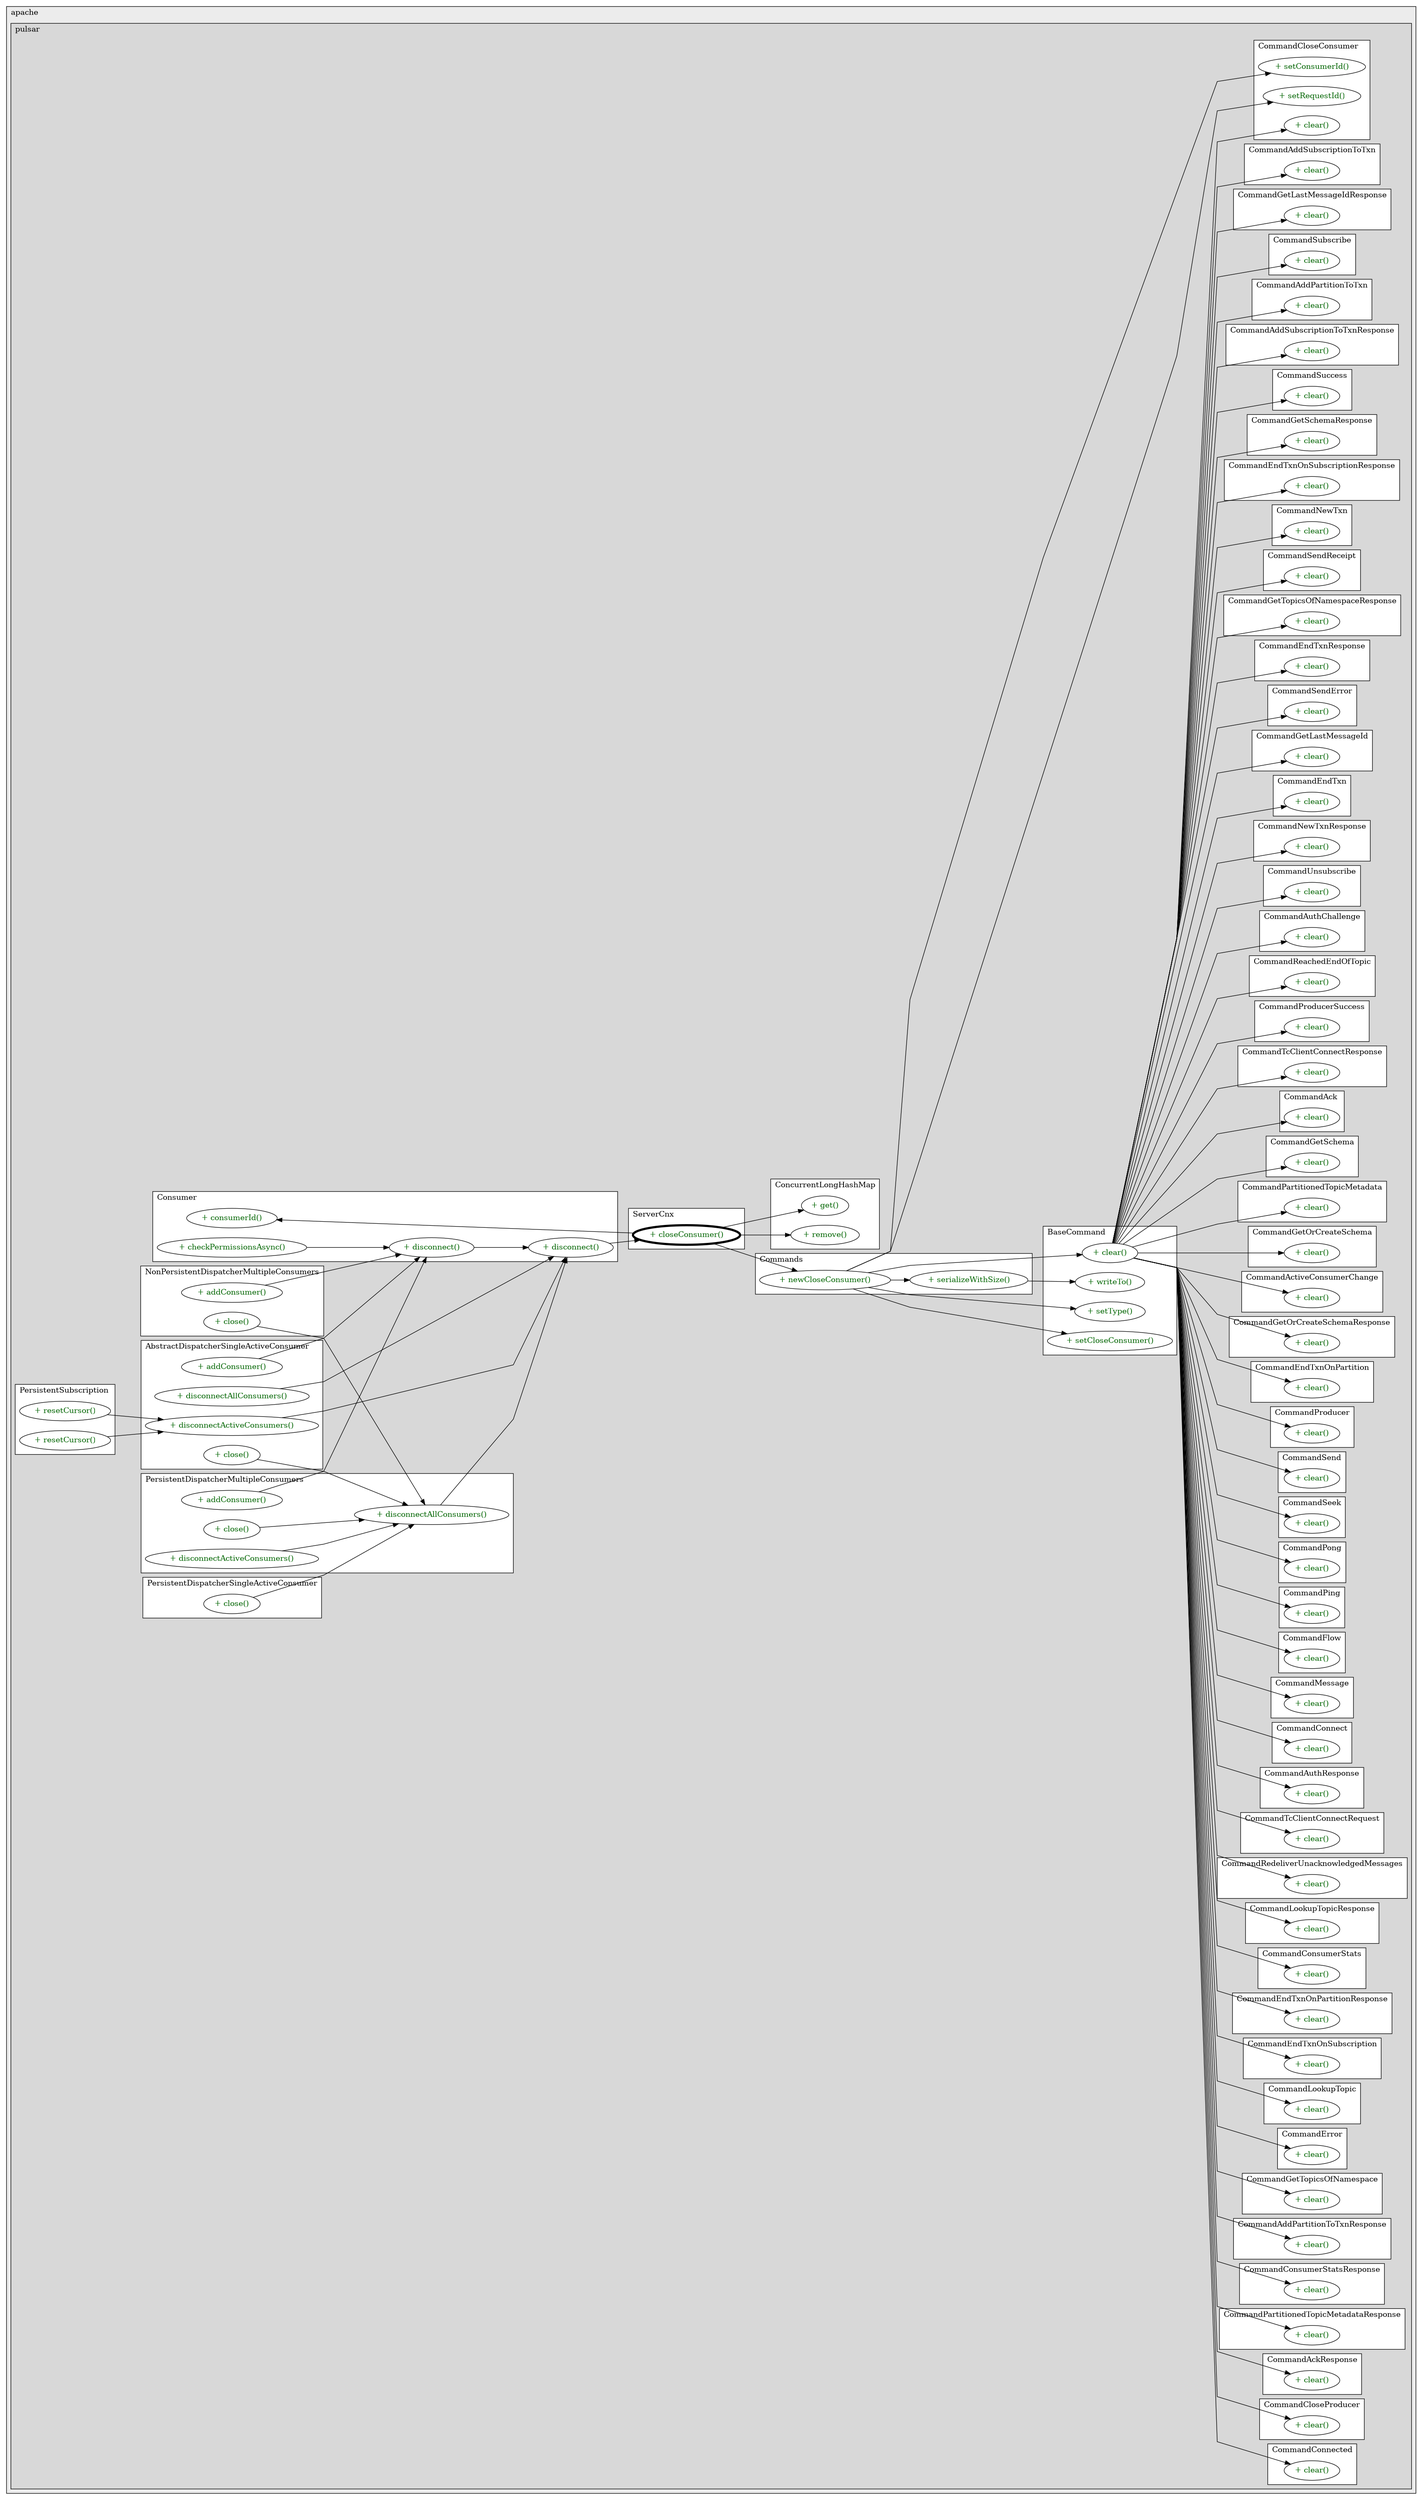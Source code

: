 @startuml

/' diagram meta data start
config=CallConfiguration;
{
  "rootMethod": "org.apache.pulsar.broker.service.ServerCnx#closeConsumer(Consumer)",
  "projectClassification": {
    "searchMode": "OpenProject", // OpenProject, AllProjects
    "includedProjects": "",
    "pathEndKeywords": "*.impl",
    "isClientPath": "",
    "isClientName": "",
    "isTestPath": "",
    "isTestName": "",
    "isMappingPath": "",
    "isMappingName": "",
    "isDataAccessPath": "",
    "isDataAccessName": "",
    "isDataStructurePath": "",
    "isDataStructureName": "",
    "isInterfaceStructuresPath": "",
    "isInterfaceStructuresName": "",
    "isEntryPointPath": "",
    "isEntryPointName": "",
    "treatFinalFieldsAsMandatory": false
  },
  "graphRestriction": {
    "classPackageExcludeFilter": "",
    "classPackageIncludeFilter": "",
    "classNameExcludeFilter": "",
    "classNameIncludeFilter": "",
    "methodNameExcludeFilter": "",
    "methodNameIncludeFilter": "",
    "removeByInheritance": "", // inheritance/annotation based filtering is done in a second step
    "removeByAnnotation": "",
    "removeByClassPackage": "", // cleanup the graph after inheritance/annotation based filtering is done
    "removeByClassName": "",
    "cutMappings": false,
    "cutEnum": true,
    "cutTests": true,
    "cutClient": true,
    "cutDataAccess": true,
    "cutInterfaceStructures": true,
    "cutDataStructures": true,
    "cutGetterAndSetter": true,
    "cutConstructors": true
  },
  "graphTraversal": {
    "forwardDepth": 3,
    "backwardDepth": 3,
    "classPackageExcludeFilter": "",
    "classPackageIncludeFilter": "",
    "classNameExcludeFilter": "",
    "classNameIncludeFilter": "",
    "methodNameExcludeFilter": "",
    "methodNameIncludeFilter": "",
    "hideMappings": false,
    "hideDataStructures": false,
    "hidePrivateMethods": true,
    "hideInterfaceCalls": true, // indirection: implementation -> interface (is hidden) -> implementation
    "onlyShowApplicationEntryPoints": false, // root node is included
    "useMethodCallsForStructureDiagram": "ForwardOnly" // ForwardOnly, BothDirections, No
  },
  "details": {
    "aggregation": "GroupByClass", // ByClass, GroupByClass, None
    "showMethodParametersTypes": false,
    "showMethodParametersNames": false,
    "showMethodReturnType": false,
    "showPackageLevels": 2,
    "showCallOrder": false,
    "edgeMode": "MethodsOnly", // TypesOnly, MethodsOnly, TypesAndMethods, MethodsAndDirectTypeUsage
    "showDetailedClassStructure": false
  },
  "rootClass": "org.apache.pulsar.broker.service.ServerCnx",
  "extensionCallbackMethod": "" // qualified.class.name#methodName - signature: public static String method(String)
}
diagram meta data end '/



digraph g {
    rankdir="LR"
    splines=polyline
    

'nodes 
subgraph cluster_1411517106 { 
   	label=apache
	labeljust=l
	fillcolor="#ececec"
	style=filled
   
   subgraph cluster_523310109 { 
   	label=pulsar
	labeljust=l
	fillcolor="#d8d8d8"
	style=filled
   
   subgraph cluster_1009595974 { 
   	label=CommandSuccess
	labeljust=l
	fillcolor=white
	style=filled
   
   CommandSuccess297559756XXXclear0[
	label="+ clear()"
	style=filled
	fillcolor=white
	tooltip="CommandSuccess

null"
	fontcolor=darkgreen
];
} 

subgraph cluster_1071744038 { 
   	label=CommandAddSubscriptionToTxn
	labeljust=l
	fillcolor=white
	style=filled
   
   CommandAddSubscriptionToTxn297559756XXXclear0[
	label="+ clear()"
	style=filled
	fillcolor=white
	tooltip="CommandAddSubscriptionToTxn

null"
	fontcolor=darkgreen
];
} 

subgraph cluster_1084495104 { 
   	label=CommandConnected
	labeljust=l
	fillcolor=white
	style=filled
   
   CommandConnected297559756XXXclear0[
	label="+ clear()"
	style=filled
	fillcolor=white
	tooltip="CommandConnected

null"
	fontcolor=darkgreen
];
} 

subgraph cluster_1099842015 { 
   	label=CommandCloseProducer
	labeljust=l
	fillcolor=white
	style=filled
   
   CommandCloseProducer297559756XXXclear0[
	label="+ clear()"
	style=filled
	fillcolor=white
	tooltip="CommandCloseProducer

null"
	fontcolor=darkgreen
];
} 

subgraph cluster_1132581343 { 
   	label=CommandAckResponse
	labeljust=l
	fillcolor=white
	style=filled
   
   CommandAckResponse297559756XXXclear0[
	label="+ clear()"
	style=filled
	fillcolor=white
	tooltip="CommandAckResponse

null"
	fontcolor=darkgreen
];
} 

subgraph cluster_1184701567 { 
   	label=CommandPartitionedTopicMetadataResponse
	labeljust=l
	fillcolor=white
	style=filled
   
   CommandPartitionedTopicMetadataResponse297559756XXXclear0[
	label="+ clear()"
	style=filled
	fillcolor=white
	tooltip="CommandPartitionedTopicMetadataResponse

null"
	fontcolor=darkgreen
];
} 

subgraph cluster_1224357303 { 
   	label=Consumer
	labeljust=l
	fillcolor=white
	style=filled
   
   Consumer1718290011XXXcheckPermissionsAsync0[
	label="+ checkPermissionsAsync()"
	style=filled
	fillcolor=white
	tooltip="Consumer

null"
	fontcolor=darkgreen
];

Consumer1718290011XXXconsumerId0[
	label="+ consumerId()"
	style=filled
	fillcolor=white
	tooltip="Consumer

null"
	fontcolor=darkgreen
];

Consumer1718290011XXXdisconnect0[
	label="+ disconnect()"
	style=filled
	fillcolor=white
	tooltip="Consumer

null"
	fontcolor=darkgreen
];

Consumer1718290011XXXdisconnect64711720[
	label="+ disconnect()"
	style=filled
	fillcolor=white
	tooltip="Consumer

null"
	fontcolor=darkgreen
];
} 

subgraph cluster_124729121 { 
   	label=CommandConsumerStatsResponse
	labeljust=l
	fillcolor=white
	style=filled
   
   CommandConsumerStatsResponse297559756XXXclear0[
	label="+ clear()"
	style=filled
	fillcolor=white
	tooltip="CommandConsumerStatsResponse

null"
	fontcolor=darkgreen
];
} 

subgraph cluster_1295067010 { 
   	label=CommandAddPartitionToTxnResponse
	labeljust=l
	fillcolor=white
	style=filled
   
   CommandAddPartitionToTxnResponse297559756XXXclear0[
	label="+ clear()"
	style=filled
	fillcolor=white
	tooltip="CommandAddPartitionToTxnResponse

null"
	fontcolor=darkgreen
];
} 

subgraph cluster_138098803 { 
   	label=CommandGetTopicsOfNamespace
	labeljust=l
	fillcolor=white
	style=filled
   
   CommandGetTopicsOfNamespace297559756XXXclear0[
	label="+ clear()"
	style=filled
	fillcolor=white
	tooltip="CommandGetTopicsOfNamespace

null"
	fontcolor=darkgreen
];
} 

subgraph cluster_1398234495 { 
   	label=CommandError
	labeljust=l
	fillcolor=white
	style=filled
   
   CommandError297559756XXXclear0[
	label="+ clear()"
	style=filled
	fillcolor=white
	tooltip="CommandError

null"
	fontcolor=darkgreen
];
} 

subgraph cluster_1401742860 { 
   	label=CommandLookupTopic
	labeljust=l
	fillcolor=white
	style=filled
   
   CommandLookupTopic297559756XXXclear0[
	label="+ clear()"
	style=filled
	fillcolor=white
	tooltip="CommandLookupTopic

null"
	fontcolor=darkgreen
];
} 

subgraph cluster_1405374900 { 
   	label=CommandEndTxnOnSubscription
	labeljust=l
	fillcolor=white
	style=filled
   
   CommandEndTxnOnSubscription297559756XXXclear0[
	label="+ clear()"
	style=filled
	fillcolor=white
	tooltip="CommandEndTxnOnSubscription

null"
	fontcolor=darkgreen
];
} 

subgraph cluster_1579233516 { 
   	label=CommandEndTxnOnPartitionResponse
	labeljust=l
	fillcolor=white
	style=filled
   
   CommandEndTxnOnPartitionResponse297559756XXXclear0[
	label="+ clear()"
	style=filled
	fillcolor=white
	tooltip="CommandEndTxnOnPartitionResponse

null"
	fontcolor=darkgreen
];
} 

subgraph cluster_1645707584 { 
   	label=CommandConsumerStats
	labeljust=l
	fillcolor=white
	style=filled
   
   CommandConsumerStats297559756XXXclear0[
	label="+ clear()"
	style=filled
	fillcolor=white
	tooltip="CommandConsumerStats

null"
	fontcolor=darkgreen
];
} 

subgraph cluster_1712165485 { 
   	label=CommandLookupTopicResponse
	labeljust=l
	fillcolor=white
	style=filled
   
   CommandLookupTopicResponse297559756XXXclear0[
	label="+ clear()"
	style=filled
	fillcolor=white
	tooltip="CommandLookupTopicResponse

null"
	fontcolor=darkgreen
];
} 

subgraph cluster_1713935946 { 
   	label=CommandRedeliverUnacknowledgedMessages
	labeljust=l
	fillcolor=white
	style=filled
   
   CommandRedeliverUnacknowledgedMessages297559756XXXclear0[
	label="+ clear()"
	style=filled
	fillcolor=white
	tooltip="CommandRedeliverUnacknowledgedMessages

null"
	fontcolor=darkgreen
];
} 

subgraph cluster_1716924171 { 
   	label=PersistentDispatcherMultipleConsumers
	labeljust=l
	fillcolor=white
	style=filled
   
   PersistentDispatcherMultipleConsumers1101090806XXXaddConsumer503125994[
	label="+ addConsumer()"
	style=filled
	fillcolor=white
	tooltip="PersistentDispatcherMultipleConsumers

null"
	fontcolor=darkgreen
];

PersistentDispatcherMultipleConsumers1101090806XXXclose0[
	label="+ close()"
	style=filled
	fillcolor=white
	tooltip="PersistentDispatcherMultipleConsumers

&#10;  mark dispatcher closed to stop new incoming requests and disconnect all consumers.&#10; &#10;  @return&#10; "
	fontcolor=darkgreen
];

PersistentDispatcherMultipleConsumers1101090806XXXdisconnectActiveConsumers64711720[
	label="+ disconnectActiveConsumers()"
	style=filled
	fillcolor=white
	tooltip="PersistentDispatcherMultipleConsumers

&#10;  Disconnect active consumers.&#10; "
	fontcolor=darkgreen
];

PersistentDispatcherMultipleConsumers1101090806XXXdisconnectAllConsumers64711720[
	label="+ disconnectAllConsumers()"
	style=filled
	fillcolor=white
	tooltip="PersistentDispatcherMultipleConsumers

&#10;  disconnect all consumers.&#10; &#10;  @return&#10; "
	fontcolor=darkgreen
];
} 

subgraph cluster_1789558120 { 
   	label=CommandTcClientConnectRequest
	labeljust=l
	fillcolor=white
	style=filled
   
   CommandTcClientConnectRequest297559756XXXclear0[
	label="+ clear()"
	style=filled
	fillcolor=white
	tooltip="CommandTcClientConnectRequest

null"
	fontcolor=darkgreen
];
} 

subgraph cluster_179445426 { 
   	label=CommandAuthResponse
	labeljust=l
	fillcolor=white
	style=filled
   
   CommandAuthResponse297559756XXXclear0[
	label="+ clear()"
	style=filled
	fillcolor=white
	tooltip="CommandAuthResponse

null"
	fontcolor=darkgreen
];
} 

subgraph cluster_1808925345 { 
   	label=CommandConnect
	labeljust=l
	fillcolor=white
	style=filled
   
   CommandConnect297559756XXXclear0[
	label="+ clear()"
	style=filled
	fillcolor=white
	tooltip="CommandConnect

null"
	fontcolor=darkgreen
];
} 

subgraph cluster_1812498878 { 
   	label=CommandMessage
	labeljust=l
	fillcolor=white
	style=filled
   
   CommandMessage297559756XXXclear0[
	label="+ clear()"
	style=filled
	fillcolor=white
	tooltip="CommandMessage

null"
	fontcolor=darkgreen
];
} 

subgraph cluster_183675607 { 
   	label=CommandFlow
	labeljust=l
	fillcolor=white
	style=filled
   
   CommandFlow297559756XXXclear0[
	label="+ clear()"
	style=filled
	fillcolor=white
	tooltip="CommandFlow

null"
	fontcolor=darkgreen
];
} 

subgraph cluster_183970587 { 
   	label=CommandPing
	labeljust=l
	fillcolor=white
	style=filled
   
   CommandPing297559756XXXclear0[
	label="+ clear()"
	style=filled
	fillcolor=white
	tooltip="CommandPing

null"
	fontcolor=darkgreen
];
} 

subgraph cluster_183976353 { 
   	label=CommandPong
	labeljust=l
	fillcolor=white
	style=filled
   
   CommandPong297559756XXXclear0[
	label="+ clear()"
	style=filled
	fillcolor=white
	tooltip="CommandPong

null"
	fontcolor=darkgreen
];
} 

subgraph cluster_184055841 { 
   	label=CommandSeek
	labeljust=l
	fillcolor=white
	style=filled
   
   CommandSeek297559756XXXclear0[
	label="+ clear()"
	style=filled
	fillcolor=white
	tooltip="CommandSeek

null"
	fontcolor=darkgreen
];
} 

subgraph cluster_184056113 { 
   	label=CommandSend
	labeljust=l
	fillcolor=white
	style=filled
   
   CommandSend297559756XXXclear0[
	label="+ clear()"
	style=filled
	fillcolor=white
	tooltip="CommandSend

null"
	fontcolor=darkgreen
];
} 

subgraph cluster_1850132746 { 
   	label=Commands
	labeljust=l
	fillcolor=white
	style=filled
   
   Commands1070348832XXXnewCloseConsumer1860834452[
	label="+ newCloseConsumer()"
	style=filled
	fillcolor=white
	tooltip="Commands

null"
	fontcolor=darkgreen
];

Commands1070348832XXXserializeWithSize624753434[
	label="+ serializeWithSize()"
	style=filled
	fillcolor=white
	tooltip="Commands

null"
	fontcolor=darkgreen
];
} 

subgraph cluster_188777285 { 
   	label=CommandProducer
	labeljust=l
	fillcolor=white
	style=filled
   
   CommandProducer297559756XXXclear0[
	label="+ clear()"
	style=filled
	fillcolor=white
	tooltip="CommandProducer

null"
	fontcolor=darkgreen
];
} 

subgraph cluster_1908622925 { 
   	label=CommandEndTxnOnPartition
	labeljust=l
	fillcolor=white
	style=filled
   
   CommandEndTxnOnPartition297559756XXXclear0[
	label="+ clear()"
	style=filled
	fillcolor=white
	tooltip="CommandEndTxnOnPartition

null"
	fontcolor=darkgreen
];
} 

subgraph cluster_2022822952 { 
   	label=PersistentSubscription
	labeljust=l
	fillcolor=white
	style=filled
   
   PersistentSubscription1101090806XXXresetCursor3327612[
	label="+ resetCursor()"
	style=filled
	fillcolor=white
	tooltip="PersistentSubscription

null"
	fontcolor=darkgreen
];

PersistentSubscription1101090806XXXresetCursor812449097[
	label="+ resetCursor()"
	style=filled
	fillcolor=white
	tooltip="PersistentSubscription

null"
	fontcolor=darkgreen
];
} 

subgraph cluster_2039573362 { 
   	label=CommandGetOrCreateSchemaResponse
	labeljust=l
	fillcolor=white
	style=filled
   
   CommandGetOrCreateSchemaResponse297559756XXXclear0[
	label="+ clear()"
	style=filled
	fillcolor=white
	tooltip="CommandGetOrCreateSchemaResponse

null"
	fontcolor=darkgreen
];
} 

subgraph cluster_242742165 { 
   	label=CommandActiveConsumerChange
	labeljust=l
	fillcolor=white
	style=filled
   
   CommandActiveConsumerChange297559756XXXclear0[
	label="+ clear()"
	style=filled
	fillcolor=white
	tooltip="CommandActiveConsumerChange

null"
	fontcolor=darkgreen
];
} 

subgraph cluster_25257683 { 
   	label=CommandGetOrCreateSchema
	labeljust=l
	fillcolor=white
	style=filled
   
   CommandGetOrCreateSchema297559756XXXclear0[
	label="+ clear()"
	style=filled
	fillcolor=white
	tooltip="CommandGetOrCreateSchema

null"
	fontcolor=darkgreen
];
} 

subgraph cluster_255286754 { 
   	label=CommandPartitionedTopicMetadata
	labeljust=l
	fillcolor=white
	style=filled
   
   CommandPartitionedTopicMetadata297559756XXXclear0[
	label="+ clear()"
	style=filled
	fillcolor=white
	tooltip="CommandPartitionedTopicMetadata

null"
	fontcolor=darkgreen
];
} 

subgraph cluster_282742926 { 
   	label=CommandGetSchema
	labeljust=l
	fillcolor=white
	style=filled
   
   CommandGetSchema297559756XXXclear0[
	label="+ clear()"
	style=filled
	fillcolor=white
	tooltip="CommandGetSchema

null"
	fontcolor=darkgreen
];
} 

subgraph cluster_283014592 { 
   	label=CommandAck
	labeljust=l
	fillcolor=white
	style=filled
   
   CommandAck297559756XXXclear0[
	label="+ clear()"
	style=filled
	fillcolor=white
	tooltip="CommandAck

null"
	fontcolor=darkgreen
];
} 

subgraph cluster_300981562 { 
   	label=PersistentDispatcherSingleActiveConsumer
	labeljust=l
	fillcolor=white
	style=filled
   
   PersistentDispatcherSingleActiveConsumer1101090806XXXclose0[
	label="+ close()"
	style=filled
	fillcolor=white
	tooltip="PersistentDispatcherSingleActiveConsumer

&#10;  mark dispatcher closed to stop new incoming requests and disconnect all consumers.&#10; &#10;  @return&#10; "
	fontcolor=darkgreen
];
} 

subgraph cluster_305339256 { 
   	label=CommandTcClientConnectResponse
	labeljust=l
	fillcolor=white
	style=filled
   
   CommandTcClientConnectResponse297559756XXXclear0[
	label="+ clear()"
	style=filled
	fillcolor=white
	tooltip="CommandTcClientConnectResponse

null"
	fontcolor=darkgreen
];
} 

subgraph cluster_309943608 { 
   	label=CommandProducerSuccess
	labeljust=l
	fillcolor=white
	style=filled
   
   CommandProducerSuccess297559756XXXclear0[
	label="+ clear()"
	style=filled
	fillcolor=white
	tooltip="CommandProducerSuccess

null"
	fontcolor=darkgreen
];
} 

subgraph cluster_330549314 { 
   	label=ConcurrentLongHashMap
	labeljust=l
	fillcolor=white
	style=filled
   
   ConcurrentLongHashMap201476337XXXget3327612[
	label="+ get()"
	style=filled
	fillcolor=white
	tooltip="ConcurrentLongHashMap

null"
	fontcolor=darkgreen
];

ConcurrentLongHashMap201476337XXXremove1897085007[
	label="+ remove()"
	style=filled
	fillcolor=white
	tooltip="ConcurrentLongHashMap

null"
	fontcolor=darkgreen
];
} 

subgraph cluster_333026342 { 
   	label=CommandReachedEndOfTopic
	labeljust=l
	fillcolor=white
	style=filled
   
   CommandReachedEndOfTopic297559756XXXclear0[
	label="+ clear()"
	style=filled
	fillcolor=white
	tooltip="CommandReachedEndOfTopic

null"
	fontcolor=darkgreen
];
} 

subgraph cluster_335593490 { 
   	label=CommandAuthChallenge
	labeljust=l
	fillcolor=white
	style=filled
   
   CommandAuthChallenge297559756XXXclear0[
	label="+ clear()"
	style=filled
	fillcolor=white
	tooltip="CommandAuthChallenge

null"
	fontcolor=darkgreen
];
} 

subgraph cluster_336068872 { 
   	label=CommandUnsubscribe
	labeljust=l
	fillcolor=white
	style=filled
   
   CommandUnsubscribe297559756XXXclear0[
	label="+ clear()"
	style=filled
	fillcolor=white
	tooltip="CommandUnsubscribe

null"
	fontcolor=darkgreen
];
} 

subgraph cluster_37770612 { 
   	label=CommandNewTxnResponse
	labeljust=l
	fillcolor=white
	style=filled
   
   CommandNewTxnResponse297559756XXXclear0[
	label="+ clear()"
	style=filled
	fillcolor=white
	tooltip="CommandNewTxnResponse

null"
	fontcolor=darkgreen
];
} 

subgraph cluster_391459576 { 
   	label=CommandEndTxn
	labeljust=l
	fillcolor=white
	style=filled
   
   CommandEndTxn297559756XXXclear0[
	label="+ clear()"
	style=filled
	fillcolor=white
	tooltip="CommandEndTxn

null"
	fontcolor=darkgreen
];
} 

subgraph cluster_400332289 { 
   	label=CommandGetLastMessageId
	labeljust=l
	fillcolor=white
	style=filled
   
   CommandGetLastMessageId297559756XXXclear0[
	label="+ clear()"
	style=filled
	fillcolor=white
	tooltip="CommandGetLastMessageId

null"
	fontcolor=darkgreen
];
} 

subgraph cluster_430141985 { 
   	label=NonPersistentDispatcherMultipleConsumers
	labeljust=l
	fillcolor=white
	style=filled
   
   NonPersistentDispatcherMultipleConsumers442146095XXXaddConsumer503125994[
	label="+ addConsumer()"
	style=filled
	fillcolor=white
	tooltip="NonPersistentDispatcherMultipleConsumers

null"
	fontcolor=darkgreen
];

NonPersistentDispatcherMultipleConsumers442146095XXXclose0[
	label="+ close()"
	style=filled
	fillcolor=white
	tooltip="NonPersistentDispatcherMultipleConsumers

&#10;  mark dispatcher closed to stop new incoming requests and disconnect all consumers.&#10; &#10;  @return&#10; "
	fontcolor=darkgreen
];
} 

subgraph cluster_502628521 { 
   	label=CommandSendError
	labeljust=l
	fillcolor=white
	style=filled
   
   CommandSendError297559756XXXclear0[
	label="+ clear()"
	style=filled
	fillcolor=white
	tooltip="CommandSendError

null"
	fontcolor=darkgreen
];
} 

subgraph cluster_505400487 { 
   	label=CommandEndTxnResponse
	labeljust=l
	fillcolor=white
	style=filled
   
   CommandEndTxnResponse297559756XXXclear0[
	label="+ clear()"
	style=filled
	fillcolor=white
	tooltip="CommandEndTxnResponse

null"
	fontcolor=darkgreen
];
} 

subgraph cluster_533892564 { 
   	label=CommandGetTopicsOfNamespaceResponse
	labeljust=l
	fillcolor=white
	style=filled
   
   CommandGetTopicsOfNamespaceResponse297559756XXXclear0[
	label="+ clear()"
	style=filled
	fillcolor=white
	tooltip="CommandGetTopicsOfNamespaceResponse

null"
	fontcolor=darkgreen
];
} 

subgraph cluster_571606983 { 
   	label=CommandSendReceipt
	labeljust=l
	fillcolor=white
	style=filled
   
   CommandSendReceipt297559756XXXclear0[
	label="+ clear()"
	style=filled
	fillcolor=white
	tooltip="CommandSendReceipt

null"
	fontcolor=darkgreen
];
} 

subgraph cluster_602228472 { 
   	label=BaseCommand
	labeljust=l
	fillcolor=white
	style=filled
   
   BaseCommand297559756XXXclear0[
	label="+ clear()"
	style=filled
	fillcolor=white
	tooltip="BaseCommand

null"
	fontcolor=darkgreen
];

BaseCommand297559756XXXsetCloseConsumer0[
	label="+ setCloseConsumer()"
	style=filled
	fillcolor=white
	tooltip="BaseCommand

null"
	fontcolor=darkgreen
];

BaseCommand297559756XXXsetType2622298[
	label="+ setType()"
	style=filled
	fillcolor=white
	tooltip="BaseCommand

null"
	fontcolor=darkgreen
];

BaseCommand297559756XXXwriteTo2020032555[
	label="+ writeTo()"
	style=filled
	fillcolor=white
	tooltip="BaseCommand

null"
	fontcolor=darkgreen
];
} 

subgraph cluster_641376275 { 
   	label=CommandNewTxn
	labeljust=l
	fillcolor=white
	style=filled
   
   CommandNewTxn297559756XXXclear0[
	label="+ clear()"
	style=filled
	fillcolor=white
	tooltip="CommandNewTxn

null"
	fontcolor=darkgreen
];
} 

subgraph cluster_647157269 { 
   	label=CommandEndTxnOnSubscriptionResponse
	labeljust=l
	fillcolor=white
	style=filled
   
   CommandEndTxnOnSubscriptionResponse297559756XXXclear0[
	label="+ clear()"
	style=filled
	fillcolor=white
	tooltip="CommandEndTxnOnSubscriptionResponse

null"
	fontcolor=darkgreen
];
} 

subgraph cluster_655448815 { 
   	label=CommandGetSchemaResponse
	labeljust=l
	fillcolor=white
	style=filled
   
   CommandGetSchemaResponse297559756XXXclear0[
	label="+ clear()"
	style=filled
	fillcolor=white
	tooltip="CommandGetSchemaResponse

null"
	fontcolor=darkgreen
];
} 

subgraph cluster_663850363 { 
   	label=CommandCloseConsumer
	labeljust=l
	fillcolor=white
	style=filled
   
   CommandCloseConsumer297559756XXXclear0[
	label="+ clear()"
	style=filled
	fillcolor=white
	tooltip="CommandCloseConsumer

null"
	fontcolor=darkgreen
];

CommandCloseConsumer297559756XXXsetConsumerId3327612[
	label="+ setConsumerId()"
	style=filled
	fillcolor=white
	tooltip="CommandCloseConsumer

null"
	fontcolor=darkgreen
];

CommandCloseConsumer297559756XXXsetRequestId3327612[
	label="+ setRequestId()"
	style=filled
	fillcolor=white
	tooltip="CommandCloseConsumer

null"
	fontcolor=darkgreen
];
} 

subgraph cluster_716473797 { 
   	label=CommandAddSubscriptionToTxnResponse
	labeljust=l
	fillcolor=white
	style=filled
   
   CommandAddSubscriptionToTxnResponse297559756XXXclear0[
	label="+ clear()"
	style=filled
	fillcolor=white
	tooltip="CommandAddSubscriptionToTxnResponse

null"
	fontcolor=darkgreen
];
} 

subgraph cluster_744895203 { 
   	label=CommandAddPartitionToTxn
	labeljust=l
	fillcolor=white
	style=filled
   
   CommandAddPartitionToTxn297559756XXXclear0[
	label="+ clear()"
	style=filled
	fillcolor=white
	tooltip="CommandAddPartitionToTxn

null"
	fontcolor=darkgreen
];
} 

subgraph cluster_923169591 { 
   	label=ServerCnx
	labeljust=l
	fillcolor=white
	style=filled
   
   ServerCnx1718290011XXXcloseConsumer503125994[
	label="+ closeConsumer()"
	style=filled
	fillcolor=white
	tooltip="ServerCnx

null"
	penwidth=4
	fontcolor=darkgreen
];
} 

subgraph cluster_939167584 { 
   	label=AbstractDispatcherSingleActiveConsumer
	labeljust=l
	fillcolor=white
	style=filled
   
   AbstractDispatcherSingleActiveConsumer1718290011XXXaddConsumer503125994[
	label="+ addConsumer()"
	style=filled
	fillcolor=white
	tooltip="AbstractDispatcherSingleActiveConsumer

null"
	fontcolor=darkgreen
];

AbstractDispatcherSingleActiveConsumer1718290011XXXclose0[
	label="+ close()"
	style=filled
	fillcolor=white
	tooltip="AbstractDispatcherSingleActiveConsumer

&#10;  mark dispatcher closed to stop new incoming requests and disconnect all consumers.&#10; &#10;  @return&#10; "
	fontcolor=darkgreen
];

AbstractDispatcherSingleActiveConsumer1718290011XXXdisconnectActiveConsumers64711720[
	label="+ disconnectActiveConsumers()"
	style=filled
	fillcolor=white
	tooltip="AbstractDispatcherSingleActiveConsumer

&#10;  Disconnect active consumers.&#10; "
	fontcolor=darkgreen
];

AbstractDispatcherSingleActiveConsumer1718290011XXXdisconnectAllConsumers64711720[
	label="+ disconnectAllConsumers()"
	style=filled
	fillcolor=white
	tooltip="AbstractDispatcherSingleActiveConsumer

&#10;  Disconnect all consumers on this dispatcher (server side close). This triggers channelInactive on the inbound&#10;  handler which calls dispatcher.removeConsumer(), where the closeFuture is completed&#10; &#10;  @return&#10; "
	fontcolor=darkgreen
];
} 

subgraph cluster_9557313 { 
   	label=CommandSubscribe
	labeljust=l
	fillcolor=white
	style=filled
   
   CommandSubscribe297559756XXXclear0[
	label="+ clear()"
	style=filled
	fillcolor=white
	tooltip="CommandSubscribe

null"
	fontcolor=darkgreen
];
} 

subgraph cluster_966364320 { 
   	label=CommandGetLastMessageIdResponse
	labeljust=l
	fillcolor=white
	style=filled
   
   CommandGetLastMessageIdResponse297559756XXXclear0[
	label="+ clear()"
	style=filled
	fillcolor=white
	tooltip="CommandGetLastMessageIdResponse

null"
	fontcolor=darkgreen
];
} 
} 
} 

'edges    
AbstractDispatcherSingleActiveConsumer1718290011XXXaddConsumer503125994 -> Consumer1718290011XXXdisconnect0;
AbstractDispatcherSingleActiveConsumer1718290011XXXclose0 -> PersistentDispatcherMultipleConsumers1101090806XXXdisconnectAllConsumers64711720;
AbstractDispatcherSingleActiveConsumer1718290011XXXdisconnectActiveConsumers64711720 -> Consumer1718290011XXXdisconnect64711720;
AbstractDispatcherSingleActiveConsumer1718290011XXXdisconnectAllConsumers64711720 -> Consumer1718290011XXXdisconnect64711720;
BaseCommand297559756XXXclear0 -> CommandAck297559756XXXclear0;
BaseCommand297559756XXXclear0 -> CommandAckResponse297559756XXXclear0;
BaseCommand297559756XXXclear0 -> CommandActiveConsumerChange297559756XXXclear0;
BaseCommand297559756XXXclear0 -> CommandAddPartitionToTxn297559756XXXclear0;
BaseCommand297559756XXXclear0 -> CommandAddPartitionToTxnResponse297559756XXXclear0;
BaseCommand297559756XXXclear0 -> CommandAddSubscriptionToTxn297559756XXXclear0;
BaseCommand297559756XXXclear0 -> CommandAddSubscriptionToTxnResponse297559756XXXclear0;
BaseCommand297559756XXXclear0 -> CommandAuthChallenge297559756XXXclear0;
BaseCommand297559756XXXclear0 -> CommandAuthResponse297559756XXXclear0;
BaseCommand297559756XXXclear0 -> CommandCloseConsumer297559756XXXclear0;
BaseCommand297559756XXXclear0 -> CommandCloseProducer297559756XXXclear0;
BaseCommand297559756XXXclear0 -> CommandConnect297559756XXXclear0;
BaseCommand297559756XXXclear0 -> CommandConnected297559756XXXclear0;
BaseCommand297559756XXXclear0 -> CommandConsumerStats297559756XXXclear0;
BaseCommand297559756XXXclear0 -> CommandConsumerStatsResponse297559756XXXclear0;
BaseCommand297559756XXXclear0 -> CommandEndTxn297559756XXXclear0;
BaseCommand297559756XXXclear0 -> CommandEndTxnOnPartition297559756XXXclear0;
BaseCommand297559756XXXclear0 -> CommandEndTxnOnPartitionResponse297559756XXXclear0;
BaseCommand297559756XXXclear0 -> CommandEndTxnOnSubscription297559756XXXclear0;
BaseCommand297559756XXXclear0 -> CommandEndTxnOnSubscriptionResponse297559756XXXclear0;
BaseCommand297559756XXXclear0 -> CommandEndTxnResponse297559756XXXclear0;
BaseCommand297559756XXXclear0 -> CommandError297559756XXXclear0;
BaseCommand297559756XXXclear0 -> CommandFlow297559756XXXclear0;
BaseCommand297559756XXXclear0 -> CommandGetLastMessageId297559756XXXclear0;
BaseCommand297559756XXXclear0 -> CommandGetLastMessageIdResponse297559756XXXclear0;
BaseCommand297559756XXXclear0 -> CommandGetOrCreateSchema297559756XXXclear0;
BaseCommand297559756XXXclear0 -> CommandGetOrCreateSchemaResponse297559756XXXclear0;
BaseCommand297559756XXXclear0 -> CommandGetSchema297559756XXXclear0;
BaseCommand297559756XXXclear0 -> CommandGetSchemaResponse297559756XXXclear0;
BaseCommand297559756XXXclear0 -> CommandGetTopicsOfNamespace297559756XXXclear0;
BaseCommand297559756XXXclear0 -> CommandGetTopicsOfNamespaceResponse297559756XXXclear0;
BaseCommand297559756XXXclear0 -> CommandLookupTopic297559756XXXclear0;
BaseCommand297559756XXXclear0 -> CommandLookupTopicResponse297559756XXXclear0;
BaseCommand297559756XXXclear0 -> CommandMessage297559756XXXclear0;
BaseCommand297559756XXXclear0 -> CommandNewTxn297559756XXXclear0;
BaseCommand297559756XXXclear0 -> CommandNewTxnResponse297559756XXXclear0;
BaseCommand297559756XXXclear0 -> CommandPartitionedTopicMetadata297559756XXXclear0;
BaseCommand297559756XXXclear0 -> CommandPartitionedTopicMetadataResponse297559756XXXclear0;
BaseCommand297559756XXXclear0 -> CommandPing297559756XXXclear0;
BaseCommand297559756XXXclear0 -> CommandPong297559756XXXclear0;
BaseCommand297559756XXXclear0 -> CommandProducer297559756XXXclear0;
BaseCommand297559756XXXclear0 -> CommandProducerSuccess297559756XXXclear0;
BaseCommand297559756XXXclear0 -> CommandReachedEndOfTopic297559756XXXclear0;
BaseCommand297559756XXXclear0 -> CommandRedeliverUnacknowledgedMessages297559756XXXclear0;
BaseCommand297559756XXXclear0 -> CommandSeek297559756XXXclear0;
BaseCommand297559756XXXclear0 -> CommandSend297559756XXXclear0;
BaseCommand297559756XXXclear0 -> CommandSendError297559756XXXclear0;
BaseCommand297559756XXXclear0 -> CommandSendReceipt297559756XXXclear0;
BaseCommand297559756XXXclear0 -> CommandSubscribe297559756XXXclear0;
BaseCommand297559756XXXclear0 -> CommandSuccess297559756XXXclear0;
BaseCommand297559756XXXclear0 -> CommandTcClientConnectRequest297559756XXXclear0;
BaseCommand297559756XXXclear0 -> CommandTcClientConnectResponse297559756XXXclear0;
BaseCommand297559756XXXclear0 -> CommandUnsubscribe297559756XXXclear0;
Commands1070348832XXXnewCloseConsumer1860834452 -> BaseCommand297559756XXXclear0;
Commands1070348832XXXnewCloseConsumer1860834452 -> BaseCommand297559756XXXsetCloseConsumer0;
Commands1070348832XXXnewCloseConsumer1860834452 -> BaseCommand297559756XXXsetType2622298;
Commands1070348832XXXnewCloseConsumer1860834452 -> CommandCloseConsumer297559756XXXsetConsumerId3327612;
Commands1070348832XXXnewCloseConsumer1860834452 -> CommandCloseConsumer297559756XXXsetRequestId3327612;
Commands1070348832XXXnewCloseConsumer1860834452 -> Commands1070348832XXXserializeWithSize624753434;
Commands1070348832XXXserializeWithSize624753434 -> BaseCommand297559756XXXwriteTo2020032555;
Consumer1718290011XXXcheckPermissionsAsync0 -> Consumer1718290011XXXdisconnect0;
Consumer1718290011XXXdisconnect0 -> Consumer1718290011XXXdisconnect64711720;
Consumer1718290011XXXdisconnect64711720 -> ServerCnx1718290011XXXcloseConsumer503125994;
NonPersistentDispatcherMultipleConsumers442146095XXXaddConsumer503125994 -> Consumer1718290011XXXdisconnect0;
NonPersistentDispatcherMultipleConsumers442146095XXXclose0 -> PersistentDispatcherMultipleConsumers1101090806XXXdisconnectAllConsumers64711720;
PersistentDispatcherMultipleConsumers1101090806XXXaddConsumer503125994 -> Consumer1718290011XXXdisconnect0;
PersistentDispatcherMultipleConsumers1101090806XXXclose0 -> PersistentDispatcherMultipleConsumers1101090806XXXdisconnectAllConsumers64711720;
PersistentDispatcherMultipleConsumers1101090806XXXdisconnectActiveConsumers64711720 -> PersistentDispatcherMultipleConsumers1101090806XXXdisconnectAllConsumers64711720;
PersistentDispatcherMultipleConsumers1101090806XXXdisconnectAllConsumers64711720 -> Consumer1718290011XXXdisconnect64711720;
PersistentDispatcherSingleActiveConsumer1101090806XXXclose0 -> PersistentDispatcherMultipleConsumers1101090806XXXdisconnectAllConsumers64711720;
PersistentSubscription1101090806XXXresetCursor3327612 -> AbstractDispatcherSingleActiveConsumer1718290011XXXdisconnectActiveConsumers64711720;
PersistentSubscription1101090806XXXresetCursor812449097 -> AbstractDispatcherSingleActiveConsumer1718290011XXXdisconnectActiveConsumers64711720;
ServerCnx1718290011XXXcloseConsumer503125994 -> Commands1070348832XXXnewCloseConsumer1860834452;
ServerCnx1718290011XXXcloseConsumer503125994 -> ConcurrentLongHashMap201476337XXXget3327612;
ServerCnx1718290011XXXcloseConsumer503125994 -> ConcurrentLongHashMap201476337XXXremove1897085007;
ServerCnx1718290011XXXcloseConsumer503125994 -> Consumer1718290011XXXconsumerId0;
    
}
@enduml